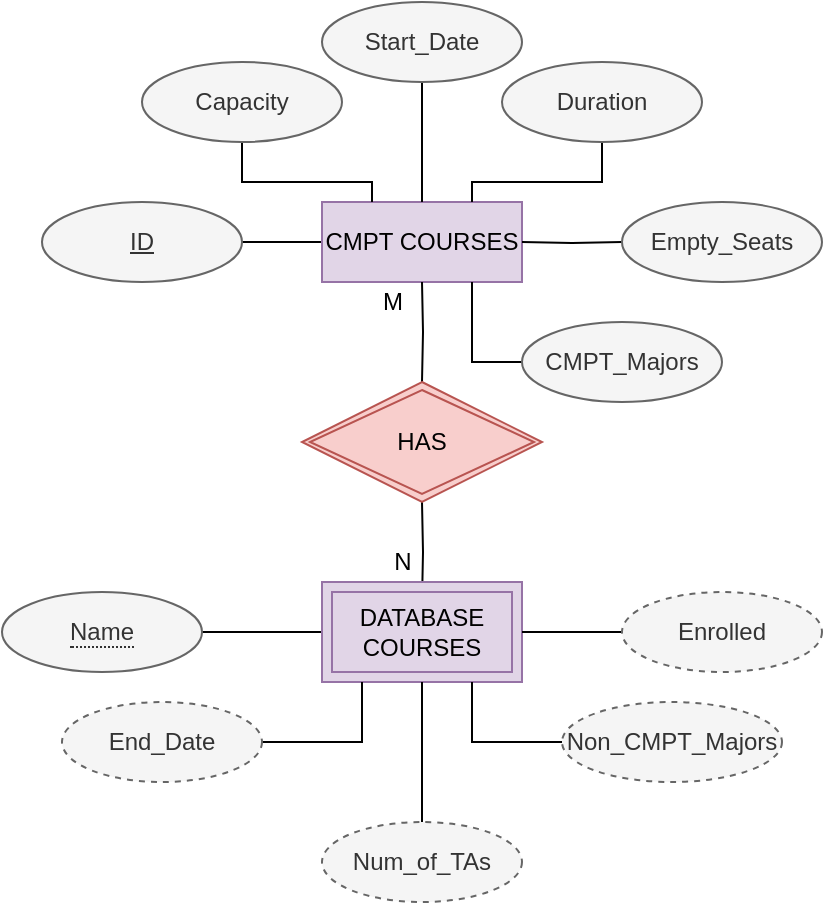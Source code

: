 <mxfile version="14.2.7" type="github"><diagram id="lSW7NSgYIso6y6-4s6h7" name="Page-1"><mxGraphModel dx="1185" dy="617" grid="1" gridSize="10" guides="1" tooltips="1" connect="1" arrows="1" fold="1" page="1" pageScale="1" pageWidth="850" pageHeight="1100" math="0" shadow="0"><root><mxCell id="0"/><mxCell id="1" parent="0"/><mxCell id="Vi-Z4FJsbTGi54coGlQb-3" style="edgeStyle=orthogonalEdgeStyle;rounded=0;orthogonalLoop=1;jettySize=auto;html=1;endArrow=none;endFill=0;entryX=0;entryY=0.5;entryDx=0;entryDy=0;" edge="1" parent="1" source="Vi-Z4FJsbTGi54coGlQb-2" target="Vi-Z4FJsbTGi54coGlQb-6"><mxGeometry relative="1" as="geometry"><mxPoint x="400" y="260" as="targetPoint"/></mxGeometry></mxCell><mxCell id="Vi-Z4FJsbTGi54coGlQb-2" value="ID" style="ellipse;whiteSpace=wrap;html=1;align=center;fontStyle=4;fillColor=#f5f5f5;strokeColor=#666666;fontColor=#333333;" vertex="1" parent="1"><mxGeometry x="250" y="170" width="100" height="40" as="geometry"/></mxCell><mxCell id="Vi-Z4FJsbTGi54coGlQb-13" style="edgeStyle=orthogonalEdgeStyle;rounded=0;orthogonalLoop=1;jettySize=auto;html=1;entryX=0.5;entryY=1;entryDx=0;entryDy=0;endArrow=none;endFill=0;" edge="1" parent="1" target="Vi-Z4FJsbTGi54coGlQb-11"><mxGeometry relative="1" as="geometry"><mxPoint x="440" y="370" as="sourcePoint"/></mxGeometry></mxCell><mxCell id="Vi-Z4FJsbTGi54coGlQb-6" value="CMPT COURSES" style="whiteSpace=wrap;html=1;align=center;fillColor=#e1d5e7;strokeColor=#9673a6;" vertex="1" parent="1"><mxGeometry x="390" y="170" width="100" height="40" as="geometry"/></mxCell><mxCell id="Vi-Z4FJsbTGi54coGlQb-8" style="edgeStyle=orthogonalEdgeStyle;rounded=0;orthogonalLoop=1;jettySize=auto;html=1;exitX=0.5;exitY=0;exitDx=0;exitDy=0;endArrow=none;endFill=0;" edge="1" parent="1" target="Vi-Z4FJsbTGi54coGlQb-6"><mxGeometry relative="1" as="geometry"><mxPoint x="440" y="260" as="sourcePoint"/></mxGeometry></mxCell><mxCell id="Vi-Z4FJsbTGi54coGlQb-10" value="&lt;div&gt;N&lt;/div&gt;" style="text;html=1;align=center;verticalAlign=middle;resizable=0;points=[];autosize=1;" vertex="1" parent="1"><mxGeometry x="420" y="340" width="20" height="20" as="geometry"/></mxCell><mxCell id="Vi-Z4FJsbTGi54coGlQb-11" value="HAS" style="shape=rhombus;double=1;perimeter=rhombusPerimeter;whiteSpace=wrap;html=1;align=center;fillColor=#f8cecc;strokeColor=#b85450;" vertex="1" parent="1"><mxGeometry x="380" y="260" width="120" height="60" as="geometry"/></mxCell><mxCell id="Vi-Z4FJsbTGi54coGlQb-41" style="edgeStyle=orthogonalEdgeStyle;rounded=0;orthogonalLoop=1;jettySize=auto;html=1;endArrow=none;endFill=0;" edge="1" parent="1" source="Vi-Z4FJsbTGi54coGlQb-16" target="Vi-Z4FJsbTGi54coGlQb-21"><mxGeometry relative="1" as="geometry"/></mxCell><mxCell id="Vi-Z4FJsbTGi54coGlQb-16" value="&lt;span style=&quot;border-bottom: 1px dotted&quot;&gt;Name&lt;br&gt;&lt;/span&gt;" style="ellipse;whiteSpace=wrap;html=1;align=center;fillColor=#f5f5f5;strokeColor=#666666;fontColor=#333333;" vertex="1" parent="1"><mxGeometry x="230" y="365" width="100" height="40" as="geometry"/></mxCell><mxCell id="Vi-Z4FJsbTGi54coGlQb-18" value="" style="edgeStyle=orthogonalEdgeStyle;rounded=0;orthogonalLoop=1;jettySize=auto;html=1;endArrow=none;endFill=0;" edge="1" parent="1" source="Vi-Z4FJsbTGi54coGlQb-17" target="Vi-Z4FJsbTGi54coGlQb-6"><mxGeometry relative="1" as="geometry"/></mxCell><mxCell id="Vi-Z4FJsbTGi54coGlQb-17" value="Start_Date" style="ellipse;whiteSpace=wrap;html=1;align=center;fillColor=#f5f5f5;strokeColor=#666666;fontColor=#333333;" vertex="1" parent="1"><mxGeometry x="390" y="70" width="100" height="40" as="geometry"/></mxCell><mxCell id="Vi-Z4FJsbTGi54coGlQb-20" style="edgeStyle=orthogonalEdgeStyle;rounded=0;orthogonalLoop=1;jettySize=auto;html=1;entryX=0.75;entryY=0;entryDx=0;entryDy=0;endArrow=none;endFill=0;exitX=0.5;exitY=1;exitDx=0;exitDy=0;" edge="1" parent="1" source="Vi-Z4FJsbTGi54coGlQb-19" target="Vi-Z4FJsbTGi54coGlQb-6"><mxGeometry relative="1" as="geometry"/></mxCell><mxCell id="Vi-Z4FJsbTGi54coGlQb-19" value="Duration" style="ellipse;whiteSpace=wrap;html=1;align=center;fillColor=#f5f5f5;strokeColor=#666666;fontColor=#333333;" vertex="1" parent="1"><mxGeometry x="480" y="100" width="100" height="40" as="geometry"/></mxCell><mxCell id="Vi-Z4FJsbTGi54coGlQb-21" value="DATABASE COURSES" style="shape=ext;margin=3;double=1;whiteSpace=wrap;html=1;align=center;fillColor=#e1d5e7;strokeColor=#9673a6;" vertex="1" parent="1"><mxGeometry x="390" y="360" width="100" height="50" as="geometry"/></mxCell><mxCell id="Vi-Z4FJsbTGi54coGlQb-22" value="M" style="text;html=1;align=center;verticalAlign=middle;resizable=0;points=[];autosize=1;" vertex="1" parent="1"><mxGeometry x="410" y="210" width="30" height="20" as="geometry"/></mxCell><mxCell id="Vi-Z4FJsbTGi54coGlQb-24" style="edgeStyle=orthogonalEdgeStyle;rounded=0;orthogonalLoop=1;jettySize=auto;html=1;endArrow=none;endFill=0;entryX=1;entryY=0.5;entryDx=0;entryDy=0;" edge="1" parent="1" target="Vi-Z4FJsbTGi54coGlQb-6"><mxGeometry relative="1" as="geometry"><mxPoint x="510" y="190" as="targetPoint"/><mxPoint x="540" y="190" as="sourcePoint"/></mxGeometry></mxCell><mxCell id="Vi-Z4FJsbTGi54coGlQb-25" value="&lt;div&gt;Empty_Seats&lt;/div&gt;" style="ellipse;whiteSpace=wrap;html=1;align=center;fillColor=#f5f5f5;strokeColor=#666666;fontColor=#333333;" vertex="1" parent="1"><mxGeometry x="540" y="170" width="100" height="40" as="geometry"/></mxCell><mxCell id="Vi-Z4FJsbTGi54coGlQb-28" style="edgeStyle=orthogonalEdgeStyle;rounded=0;orthogonalLoop=1;jettySize=auto;html=1;entryX=0.25;entryY=0;entryDx=0;entryDy=0;endArrow=none;endFill=0;" edge="1" parent="1" source="Vi-Z4FJsbTGi54coGlQb-26" target="Vi-Z4FJsbTGi54coGlQb-6"><mxGeometry relative="1" as="geometry"/></mxCell><mxCell id="Vi-Z4FJsbTGi54coGlQb-26" value="Capacity" style="ellipse;whiteSpace=wrap;html=1;align=center;fillColor=#f5f5f5;strokeColor=#666666;fontColor=#333333;" vertex="1" parent="1"><mxGeometry x="300" y="100" width="100" height="40" as="geometry"/></mxCell><mxCell id="Vi-Z4FJsbTGi54coGlQb-30" style="edgeStyle=orthogonalEdgeStyle;rounded=0;orthogonalLoop=1;jettySize=auto;html=1;endArrow=none;endFill=0;exitX=1;exitY=0.5;exitDx=0;exitDy=0;" edge="1" parent="1" source="Vi-Z4FJsbTGi54coGlQb-29" target="Vi-Z4FJsbTGi54coGlQb-21"><mxGeometry relative="1" as="geometry"><Array as="points"><mxPoint x="410" y="440"/></Array></mxGeometry></mxCell><mxCell id="Vi-Z4FJsbTGi54coGlQb-29" value="End_Date" style="ellipse;whiteSpace=wrap;html=1;align=center;dashed=1;fillColor=#f5f5f5;strokeColor=#666666;fontColor=#333333;" vertex="1" parent="1"><mxGeometry x="260" y="420" width="100" height="40" as="geometry"/></mxCell><mxCell id="Vi-Z4FJsbTGi54coGlQb-32" style="edgeStyle=orthogonalEdgeStyle;rounded=0;orthogonalLoop=1;jettySize=auto;html=1;entryX=1;entryY=0.5;entryDx=0;entryDy=0;endArrow=none;endFill=0;" edge="1" parent="1" source="Vi-Z4FJsbTGi54coGlQb-31" target="Vi-Z4FJsbTGi54coGlQb-21"><mxGeometry relative="1" as="geometry"/></mxCell><mxCell id="Vi-Z4FJsbTGi54coGlQb-31" value="Enrolled" style="ellipse;whiteSpace=wrap;html=1;align=center;dashed=1;fillColor=#f5f5f5;strokeColor=#666666;fontColor=#333333;" vertex="1" parent="1"><mxGeometry x="540" y="365" width="100" height="40" as="geometry"/></mxCell><mxCell id="Vi-Z4FJsbTGi54coGlQb-34" style="edgeStyle=orthogonalEdgeStyle;rounded=0;orthogonalLoop=1;jettySize=auto;html=1;entryX=0.75;entryY=1;entryDx=0;entryDy=0;endArrow=none;endFill=0;" edge="1" parent="1" source="Vi-Z4FJsbTGi54coGlQb-33" target="Vi-Z4FJsbTGi54coGlQb-21"><mxGeometry relative="1" as="geometry"/></mxCell><mxCell id="Vi-Z4FJsbTGi54coGlQb-33" value="Non_CMPT_Majors" style="ellipse;whiteSpace=wrap;html=1;align=center;dashed=1;fillColor=#f5f5f5;strokeColor=#666666;fontColor=#333333;" vertex="1" parent="1"><mxGeometry x="510" y="420" width="110" height="40" as="geometry"/></mxCell><mxCell id="Vi-Z4FJsbTGi54coGlQb-37" style="edgeStyle=orthogonalEdgeStyle;rounded=0;orthogonalLoop=1;jettySize=auto;html=1;entryX=0.75;entryY=1;entryDx=0;entryDy=0;endArrow=none;endFill=0;exitX=0;exitY=0.5;exitDx=0;exitDy=0;" edge="1" parent="1" source="Vi-Z4FJsbTGi54coGlQb-35" target="Vi-Z4FJsbTGi54coGlQb-6"><mxGeometry relative="1" as="geometry"><Array as="points"><mxPoint x="465" y="250"/></Array></mxGeometry></mxCell><mxCell id="Vi-Z4FJsbTGi54coGlQb-35" value="CMPT_Majors" style="ellipse;whiteSpace=wrap;html=1;align=center;fillColor=#f5f5f5;strokeColor=#666666;fontColor=#333333;" vertex="1" parent="1"><mxGeometry x="490" y="230" width="100" height="40" as="geometry"/></mxCell><mxCell id="Vi-Z4FJsbTGi54coGlQb-43" style="edgeStyle=orthogonalEdgeStyle;rounded=0;orthogonalLoop=1;jettySize=auto;html=1;exitX=0.5;exitY=0;exitDx=0;exitDy=0;entryX=0.5;entryY=1;entryDx=0;entryDy=0;endArrow=none;endFill=0;" edge="1" parent="1" source="Vi-Z4FJsbTGi54coGlQb-39" target="Vi-Z4FJsbTGi54coGlQb-21"><mxGeometry relative="1" as="geometry"/></mxCell><mxCell id="Vi-Z4FJsbTGi54coGlQb-39" value="Num_of_TAs" style="ellipse;whiteSpace=wrap;html=1;align=center;dashed=1;fillColor=#f5f5f5;strokeColor=#666666;fontColor=#333333;" vertex="1" parent="1"><mxGeometry x="390" y="480" width="100" height="40" as="geometry"/></mxCell></root></mxGraphModel></diagram></mxfile>